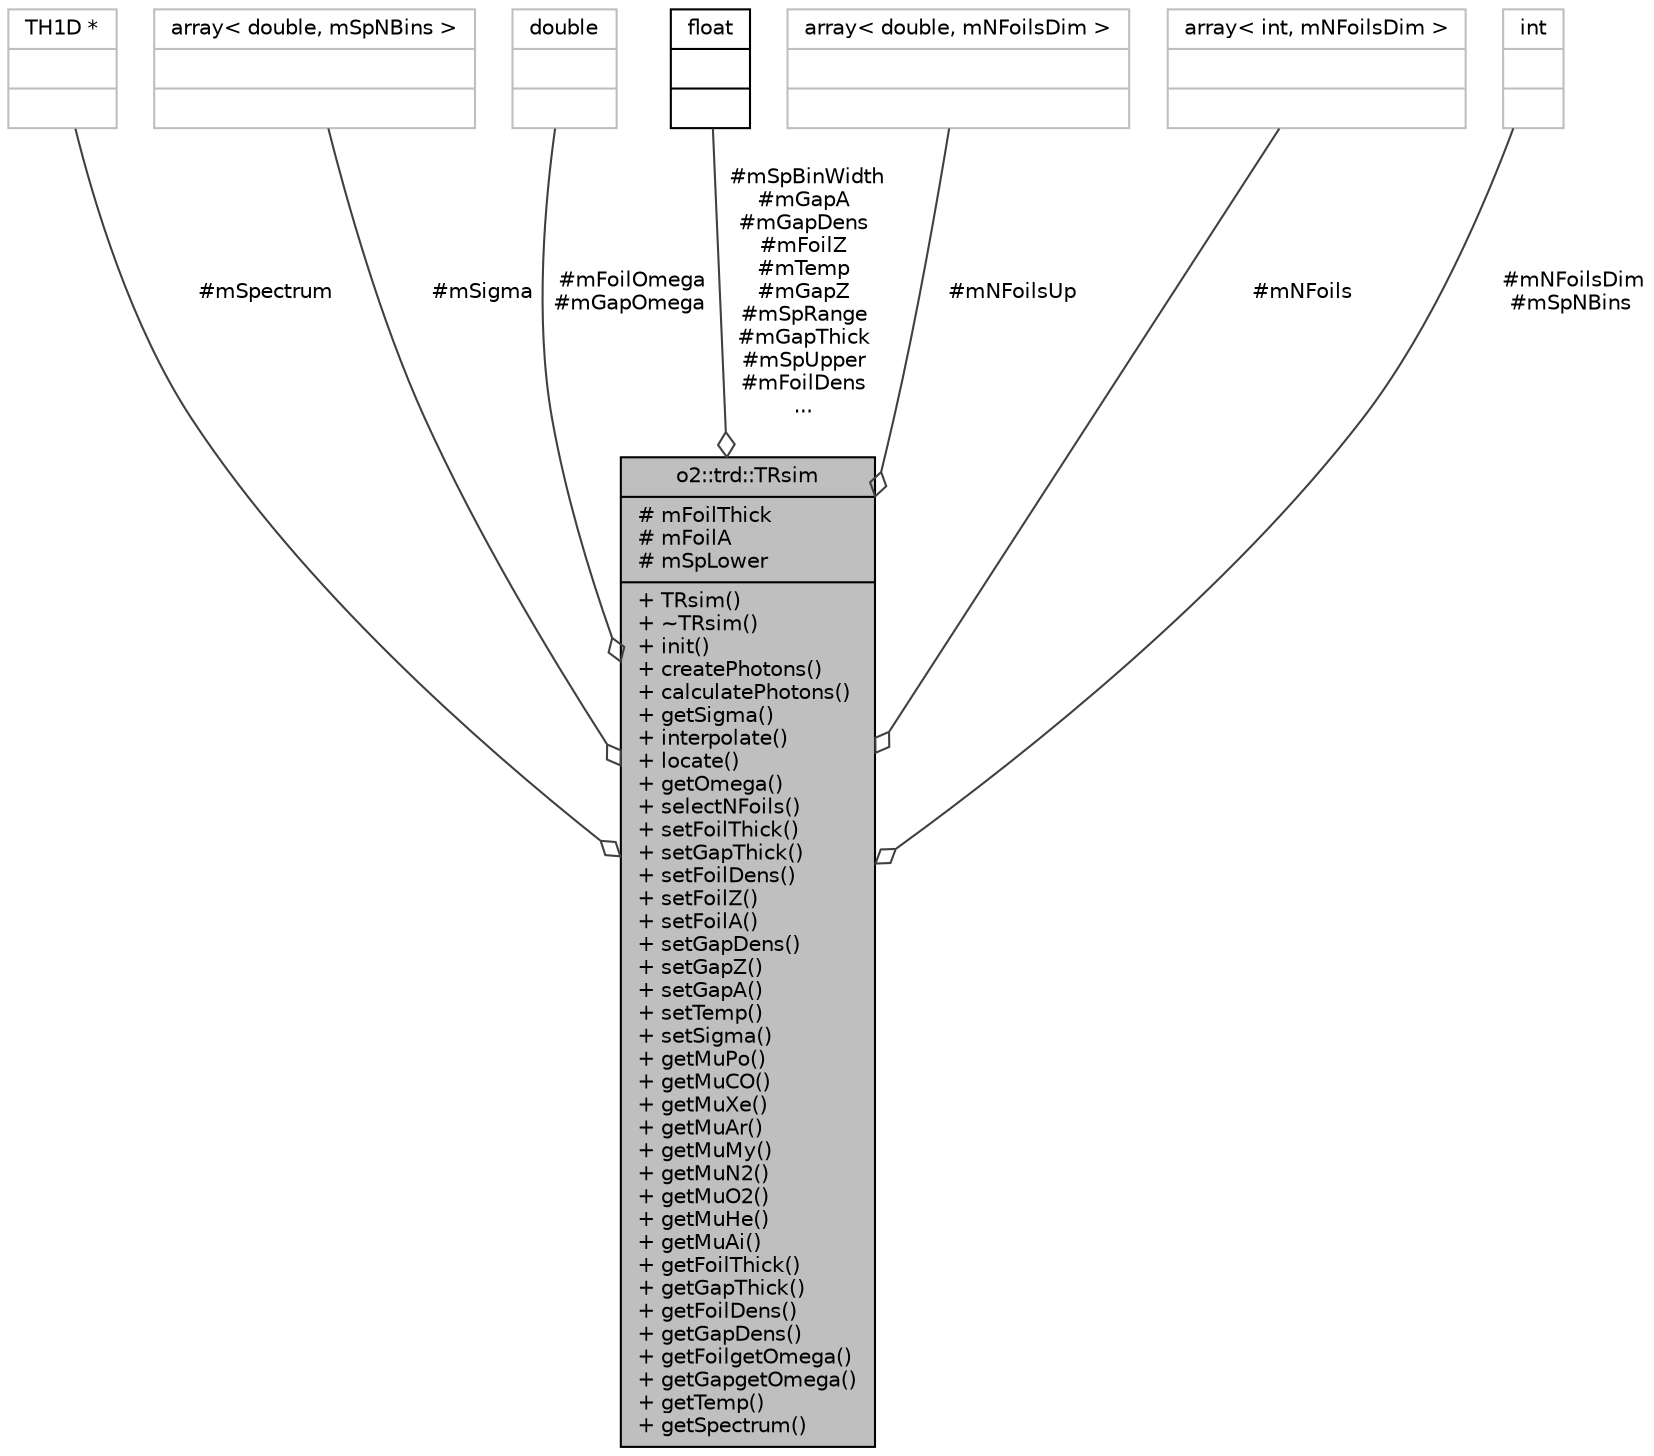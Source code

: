 digraph "o2::trd::TRsim"
{
 // INTERACTIVE_SVG=YES
  bgcolor="transparent";
  edge [fontname="Helvetica",fontsize="10",labelfontname="Helvetica",labelfontsize="10"];
  node [fontname="Helvetica",fontsize="10",shape=record];
  Node1 [label="{o2::trd::TRsim\n|# mFoilThick\l# mFoilA\l# mSpLower\l|+ TRsim()\l+ ~TRsim()\l+ init()\l+ createPhotons()\l+ calculatePhotons()\l+ getSigma()\l+ interpolate()\l+ locate()\l+ getOmega()\l+ selectNFoils()\l+ setFoilThick()\l+ setGapThick()\l+ setFoilDens()\l+ setFoilZ()\l+ setFoilA()\l+ setGapDens()\l+ setGapZ()\l+ setGapA()\l+ setTemp()\l+ setSigma()\l+ getMuPo()\l+ getMuCO()\l+ getMuXe()\l+ getMuAr()\l+ getMuMy()\l+ getMuN2()\l+ getMuO2()\l+ getMuHe()\l+ getMuAi()\l+ getFoilThick()\l+ getGapThick()\l+ getFoilDens()\l+ getGapDens()\l+ getFoilgetOmega()\l+ getGapgetOmega()\l+ getTemp()\l+ getSpectrum()\l}",height=0.2,width=0.4,color="black", fillcolor="grey75", style="filled" fontcolor="black"];
  Node2 -> Node1 [color="grey25",fontsize="10",style="solid",label=" #mSpectrum" ,arrowhead="odiamond",fontname="Helvetica"];
  Node2 [label="{TH1D *\n||}",height=0.2,width=0.4,color="grey75"];
  Node3 -> Node1 [color="grey25",fontsize="10",style="solid",label=" #mSigma" ,arrowhead="odiamond",fontname="Helvetica"];
  Node3 [label="{array\< double, mSpNBins \>\n||}",height=0.2,width=0.4,color="grey75"];
  Node4 -> Node1 [color="grey25",fontsize="10",style="solid",label=" #mFoilOmega\n#mGapOmega" ,arrowhead="odiamond",fontname="Helvetica"];
  Node4 [label="{double\n||}",height=0.2,width=0.4,color="grey75"];
  Node5 -> Node1 [color="grey25",fontsize="10",style="solid",label=" #mSpBinWidth\n#mGapA\n#mGapDens\n#mFoilZ\n#mTemp\n#mGapZ\n#mSpRange\n#mGapThick\n#mSpUpper\n#mFoilDens\n..." ,arrowhead="odiamond",fontname="Helvetica"];
  Node5 [label="{float\n||}",height=0.2,width=0.4,color="black",URL="$d4/dc3/classfloat.html"];
  Node6 -> Node1 [color="grey25",fontsize="10",style="solid",label=" #mNFoilsUp" ,arrowhead="odiamond",fontname="Helvetica"];
  Node6 [label="{array\< double, mNFoilsDim \>\n||}",height=0.2,width=0.4,color="grey75"];
  Node7 -> Node1 [color="grey25",fontsize="10",style="solid",label=" #mNFoils" ,arrowhead="odiamond",fontname="Helvetica"];
  Node7 [label="{array\< int, mNFoilsDim \>\n||}",height=0.2,width=0.4,color="grey75"];
  Node8 -> Node1 [color="grey25",fontsize="10",style="solid",label=" #mNFoilsDim\n#mSpNBins" ,arrowhead="odiamond",fontname="Helvetica"];
  Node8 [label="{int\n||}",height=0.2,width=0.4,color="grey75"];
}
